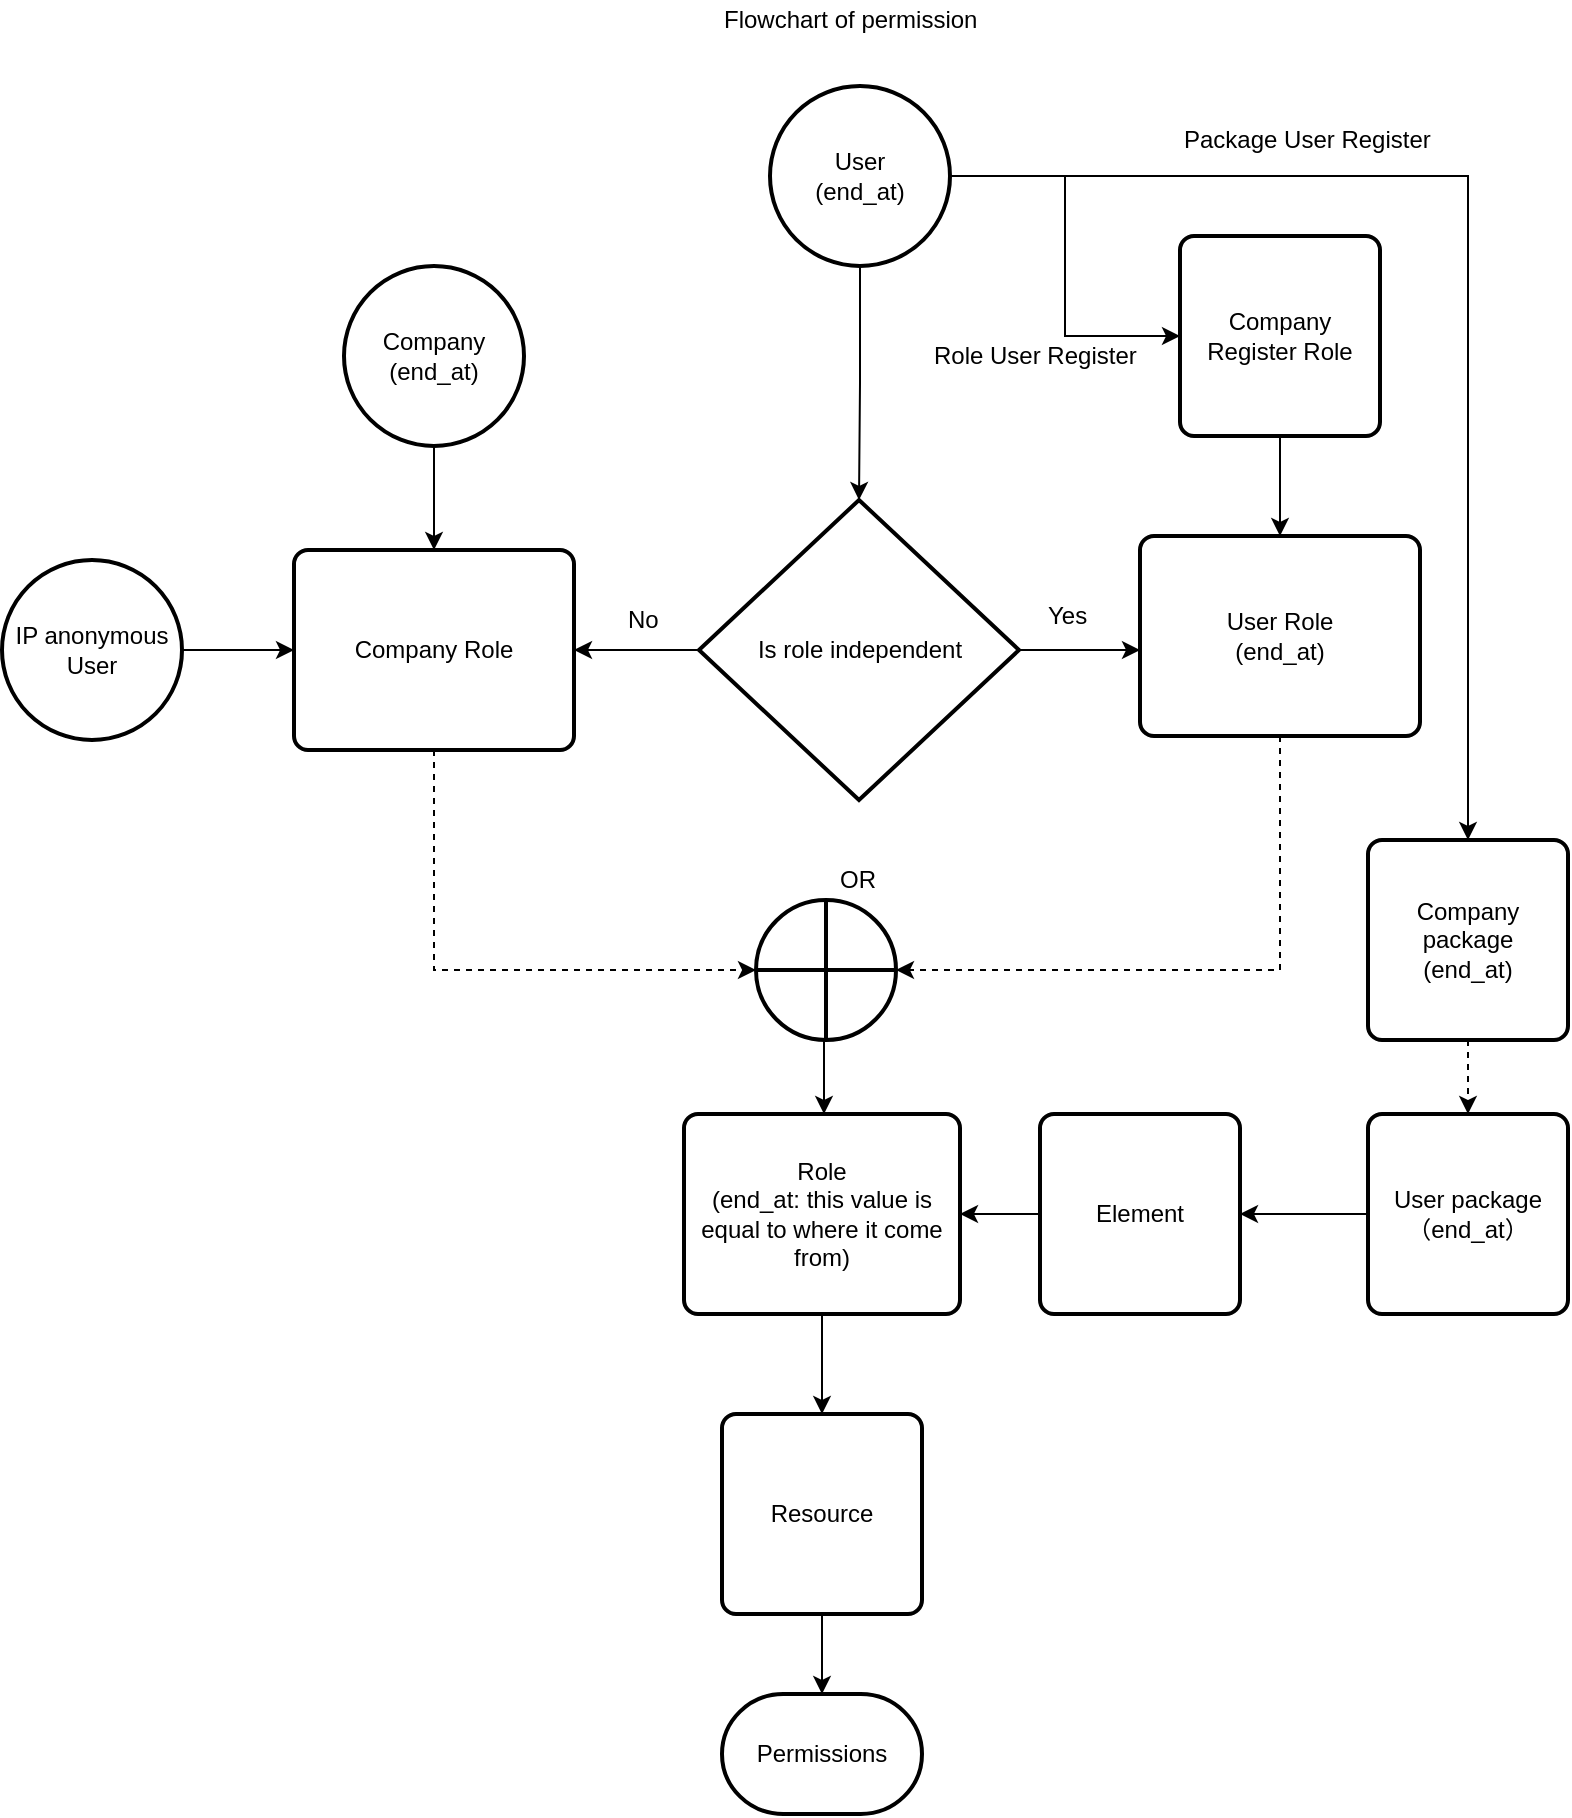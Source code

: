 <mxfile version="12.0.0" type="github" pages="1"><diagram id="sHqYaLJ1Si4lAyJDcccG" name="Page-1"><mxGraphModel dx="1422" dy="741" grid="1" gridSize="10" guides="1" tooltips="1" connect="1" arrows="1" fold="1" page="1" pageScale="1" pageWidth="850" pageHeight="1100" math="0" shadow="0"><root><mxCell id="0"/><mxCell id="1" parent="0"/><mxCell id="TKro2RXfBos_AtGeljSU-17" style="edgeStyle=orthogonalEdgeStyle;rounded=0;orthogonalLoop=1;jettySize=auto;html=1;exitX=0.5;exitY=1;exitDx=0;exitDy=0;exitPerimeter=0;" parent="1" source="TKro2RXfBos_AtGeljSU-1" target="TKro2RXfBos_AtGeljSU-5" edge="1"><mxGeometry relative="1" as="geometry"/></mxCell><mxCell id="TKro2RXfBos_AtGeljSU-44" style="edgeStyle=orthogonalEdgeStyle;rounded=0;orthogonalLoop=1;jettySize=auto;html=1;exitX=1;exitY=0.5;exitDx=0;exitDy=0;exitPerimeter=0;" parent="1" source="TKro2RXfBos_AtGeljSU-1" target="TKro2RXfBos_AtGeljSU-43" edge="1"><mxGeometry relative="1" as="geometry"/></mxCell><mxCell id="TKro2RXfBos_AtGeljSU-47" style="edgeStyle=orthogonalEdgeStyle;rounded=0;orthogonalLoop=1;jettySize=auto;html=1;exitX=1;exitY=0.5;exitDx=0;exitDy=0;exitPerimeter=0;" parent="1" source="TKro2RXfBos_AtGeljSU-1" target="TKro2RXfBos_AtGeljSU-38" edge="1"><mxGeometry relative="1" as="geometry"/></mxCell><mxCell id="TKro2RXfBos_AtGeljSU-1" value="User&lt;br&gt;(end_at)" style="strokeWidth=2;html=1;shape=mxgraph.flowchart.start_2;whiteSpace=wrap;" parent="1" vertex="1"><mxGeometry x="423" y="83" width="90" height="90" as="geometry"/></mxCell><mxCell id="TKro2RXfBos_AtGeljSU-2" value="Permissions" style="strokeWidth=2;html=1;shape=mxgraph.flowchart.terminator;whiteSpace=wrap;" parent="1" vertex="1"><mxGeometry x="399" y="887" width="100" height="60" as="geometry"/></mxCell><mxCell id="TKro2RXfBos_AtGeljSU-18" style="edgeStyle=orthogonalEdgeStyle;rounded=0;orthogonalLoop=1;jettySize=auto;html=1;exitX=1;exitY=0.5;exitDx=0;exitDy=0;exitPerimeter=0;entryX=0;entryY=0.57;entryDx=0;entryDy=0;entryPerimeter=0;" parent="1" source="TKro2RXfBos_AtGeljSU-5" target="TKro2RXfBos_AtGeljSU-14" edge="1"><mxGeometry relative="1" as="geometry"/></mxCell><mxCell id="TKro2RXfBos_AtGeljSU-21" style="edgeStyle=orthogonalEdgeStyle;rounded=0;orthogonalLoop=1;jettySize=auto;html=1;exitX=0;exitY=0.5;exitDx=0;exitDy=0;exitPerimeter=0;entryX=1;entryY=0.5;entryDx=0;entryDy=0;" parent="1" source="TKro2RXfBos_AtGeljSU-5" target="TKro2RXfBos_AtGeljSU-13" edge="1"><mxGeometry relative="1" as="geometry"/></mxCell><mxCell id="TKro2RXfBos_AtGeljSU-5" value="Is role independent" style="strokeWidth=2;html=1;shape=mxgraph.flowchart.decision;whiteSpace=wrap;" parent="1" vertex="1"><mxGeometry x="387.5" y="290" width="160" height="150" as="geometry"/></mxCell><mxCell id="TKro2RXfBos_AtGeljSU-20" style="edgeStyle=orthogonalEdgeStyle;rounded=0;orthogonalLoop=1;jettySize=auto;html=1;exitX=0.5;exitY=1;exitDx=0;exitDy=0;exitPerimeter=0;entryX=0.5;entryY=0;entryDx=0;entryDy=0;" parent="1" source="TKro2RXfBos_AtGeljSU-9" target="TKro2RXfBos_AtGeljSU-13" edge="1"><mxGeometry relative="1" as="geometry"/></mxCell><mxCell id="TKro2RXfBos_AtGeljSU-9" value="Company&lt;br&gt;(end_at)" style="strokeWidth=2;html=1;shape=mxgraph.flowchart.start_2;whiteSpace=wrap;" parent="1" vertex="1"><mxGeometry x="210" y="173" width="90" height="90" as="geometry"/></mxCell><mxCell id="TKro2RXfBos_AtGeljSU-35" style="edgeStyle=orthogonalEdgeStyle;rounded=0;orthogonalLoop=1;jettySize=auto;html=1;exitX=0.5;exitY=1;exitDx=0;exitDy=0;entryX=0;entryY=0.5;entryDx=0;entryDy=0;entryPerimeter=0;dashed=1;" parent="1" source="TKro2RXfBos_AtGeljSU-13" target="TKro2RXfBos_AtGeljSU-33" edge="1"><mxGeometry relative="1" as="geometry"/></mxCell><mxCell id="TKro2RXfBos_AtGeljSU-13" value="Company Role" style="rounded=1;whiteSpace=wrap;html=1;absoluteArcSize=1;arcSize=14;strokeWidth=2;" parent="1" vertex="1"><mxGeometry x="185" y="315" width="140" height="100" as="geometry"/></mxCell><mxCell id="TKro2RXfBos_AtGeljSU-34" style="edgeStyle=orthogonalEdgeStyle;rounded=0;orthogonalLoop=1;jettySize=auto;html=1;exitX=0.5;exitY=1;exitDx=0;exitDy=0;entryX=1;entryY=0.5;entryDx=0;entryDy=0;entryPerimeter=0;dashed=1;" parent="1" source="TKro2RXfBos_AtGeljSU-14" target="TKro2RXfBos_AtGeljSU-33" edge="1"><mxGeometry relative="1" as="geometry"/></mxCell><mxCell id="TKro2RXfBos_AtGeljSU-14" value="User Role&lt;br&gt;(end_at)" style="rounded=1;whiteSpace=wrap;html=1;absoluteArcSize=1;arcSize=14;strokeWidth=2;" parent="1" vertex="1"><mxGeometry x="608" y="308" width="140" height="100" as="geometry"/></mxCell><mxCell id="TKro2RXfBos_AtGeljSU-19" value="Yes" style="text;html=1;resizable=0;points=[];autosize=1;align=left;verticalAlign=top;spacingTop=-4;" parent="1" vertex="1"><mxGeometry x="560" y="338" width="40" height="20" as="geometry"/></mxCell><mxCell id="TKro2RXfBos_AtGeljSU-22" value="No" style="text;html=1;resizable=0;points=[];autosize=1;align=left;verticalAlign=top;spacingTop=-4;" parent="1" vertex="1"><mxGeometry x="350" y="340" width="30" height="20" as="geometry"/></mxCell><mxCell id="TKro2RXfBos_AtGeljSU-28" style="edgeStyle=orthogonalEdgeStyle;rounded=0;orthogonalLoop=1;jettySize=auto;html=1;exitX=0;exitY=0.5;exitDx=0;exitDy=0;" parent="1" source="TKro2RXfBos_AtGeljSU-23" target="TKro2RXfBos_AtGeljSU-26" edge="1"><mxGeometry relative="1" as="geometry"/></mxCell><mxCell id="TKro2RXfBos_AtGeljSU-23" value="User package&lt;br&gt;（end_at）" style="rounded=1;whiteSpace=wrap;html=1;absoluteArcSize=1;arcSize=14;strokeWidth=2;" parent="1" vertex="1"><mxGeometry x="722" y="597" width="100" height="100" as="geometry"/></mxCell><mxCell id="TKro2RXfBos_AtGeljSU-30" style="edgeStyle=orthogonalEdgeStyle;rounded=0;orthogonalLoop=1;jettySize=auto;html=1;exitX=0.5;exitY=1;exitDx=0;exitDy=0;entryX=0.5;entryY=0;entryDx=0;entryDy=0;" parent="1" source="TKro2RXfBos_AtGeljSU-24" target="TKro2RXfBos_AtGeljSU-25" edge="1"><mxGeometry relative="1" as="geometry"/></mxCell><mxCell id="TKro2RXfBos_AtGeljSU-24" value="Role&lt;br&gt;(end_at: this value is equal to where it come from)" style="rounded=1;whiteSpace=wrap;html=1;absoluteArcSize=1;arcSize=14;strokeWidth=2;" parent="1" vertex="1"><mxGeometry x="380" y="597" width="138" height="100" as="geometry"/></mxCell><mxCell id="TKro2RXfBos_AtGeljSU-31" style="edgeStyle=orthogonalEdgeStyle;rounded=0;orthogonalLoop=1;jettySize=auto;html=1;exitX=0.5;exitY=1;exitDx=0;exitDy=0;entryX=0.5;entryY=0;entryDx=0;entryDy=0;entryPerimeter=0;" parent="1" source="TKro2RXfBos_AtGeljSU-25" target="TKro2RXfBos_AtGeljSU-2" edge="1"><mxGeometry relative="1" as="geometry"/></mxCell><mxCell id="TKro2RXfBos_AtGeljSU-25" value="Resource" style="rounded=1;whiteSpace=wrap;html=1;absoluteArcSize=1;arcSize=14;strokeWidth=2;" parent="1" vertex="1"><mxGeometry x="399" y="747" width="100" height="100" as="geometry"/></mxCell><mxCell id="TKro2RXfBos_AtGeljSU-29" style="edgeStyle=orthogonalEdgeStyle;rounded=0;orthogonalLoop=1;jettySize=auto;html=1;exitX=0;exitY=0.5;exitDx=0;exitDy=0;" parent="1" source="TKro2RXfBos_AtGeljSU-26" target="TKro2RXfBos_AtGeljSU-24" edge="1"><mxGeometry relative="1" as="geometry"/></mxCell><mxCell id="TKro2RXfBos_AtGeljSU-26" value="Element" style="rounded=1;whiteSpace=wrap;html=1;absoluteArcSize=1;arcSize=14;strokeWidth=2;" parent="1" vertex="1"><mxGeometry x="558" y="597" width="100" height="100" as="geometry"/></mxCell><mxCell id="TKro2RXfBos_AtGeljSU-36" style="edgeStyle=orthogonalEdgeStyle;rounded=0;orthogonalLoop=1;jettySize=auto;html=1;exitX=0.5;exitY=1;exitDx=0;exitDy=0;exitPerimeter=0;entryX=0.5;entryY=0;entryDx=0;entryDy=0;" parent="1" edge="1"><mxGeometry relative="1" as="geometry"><mxPoint x="452" y="560" as="sourcePoint"/><mxPoint x="450" y="597" as="targetPoint"/></mxGeometry></mxCell><mxCell id="TKro2RXfBos_AtGeljSU-33" value="" style="verticalLabelPosition=bottom;verticalAlign=top;html=1;strokeWidth=2;shape=mxgraph.flowchart.summing_function;" parent="1" vertex="1"><mxGeometry x="416" y="490" width="70" height="70" as="geometry"/></mxCell><mxCell id="TKro2RXfBos_AtGeljSU-37" value="OR" style="text;html=1;resizable=0;points=[];autosize=1;align=left;verticalAlign=top;spacingTop=-4;" parent="1" vertex="1"><mxGeometry x="456" y="470" width="30" height="20" as="geometry"/></mxCell><mxCell id="TKro2RXfBos_AtGeljSU-39" style="edgeStyle=orthogonalEdgeStyle;rounded=0;orthogonalLoop=1;jettySize=auto;html=1;exitX=0.5;exitY=1;exitDx=0;exitDy=0;entryX=0.5;entryY=0;entryDx=0;entryDy=0;dashed=1;" parent="1" source="TKro2RXfBos_AtGeljSU-38" target="TKro2RXfBos_AtGeljSU-23" edge="1"><mxGeometry relative="1" as="geometry"/></mxCell><mxCell id="TKro2RXfBos_AtGeljSU-38" value="Company package&lt;br&gt;(end_at)" style="rounded=1;whiteSpace=wrap;html=1;absoluteArcSize=1;arcSize=14;strokeWidth=2;" parent="1" vertex="1"><mxGeometry x="722" y="460" width="100" height="100" as="geometry"/></mxCell><mxCell id="TKro2RXfBos_AtGeljSU-40" value="Flowchart of permission" style="text;html=1;resizable=0;points=[];autosize=1;align=left;verticalAlign=top;spacingTop=-4;" parent="1" vertex="1"><mxGeometry x="398" y="40" width="140" height="20" as="geometry"/></mxCell><mxCell id="TKro2RXfBos_AtGeljSU-42" style="edgeStyle=orthogonalEdgeStyle;rounded=0;orthogonalLoop=1;jettySize=auto;html=1;exitX=1;exitY=0.5;exitDx=0;exitDy=0;exitPerimeter=0;entryX=0;entryY=0.5;entryDx=0;entryDy=0;" parent="1" source="TKro2RXfBos_AtGeljSU-41" target="TKro2RXfBos_AtGeljSU-13" edge="1"><mxGeometry relative="1" as="geometry"/></mxCell><mxCell id="TKro2RXfBos_AtGeljSU-41" value="IP anonymous User&lt;br&gt;" style="strokeWidth=2;html=1;shape=mxgraph.flowchart.start_2;whiteSpace=wrap;" parent="1" vertex="1"><mxGeometry x="39" y="320" width="90" height="90" as="geometry"/></mxCell><mxCell id="TKro2RXfBos_AtGeljSU-45" style="edgeStyle=orthogonalEdgeStyle;rounded=0;orthogonalLoop=1;jettySize=auto;html=1;exitX=0.5;exitY=1;exitDx=0;exitDy=0;" parent="1" source="TKro2RXfBos_AtGeljSU-43" target="TKro2RXfBos_AtGeljSU-14" edge="1"><mxGeometry relative="1" as="geometry"/></mxCell><mxCell id="TKro2RXfBos_AtGeljSU-43" value="Company Register Role" style="rounded=1;whiteSpace=wrap;html=1;absoluteArcSize=1;arcSize=14;strokeWidth=2;" parent="1" vertex="1"><mxGeometry x="628" y="158" width="100" height="100" as="geometry"/></mxCell><mxCell id="TKro2RXfBos_AtGeljSU-46" value="Role User Register" style="text;html=1;resizable=0;points=[];autosize=1;align=left;verticalAlign=top;spacingTop=-4;" parent="1" vertex="1"><mxGeometry x="503" y="208" width="120" height="20" as="geometry"/></mxCell><mxCell id="TKro2RXfBos_AtGeljSU-48" value="Package User Register" style="text;html=1;resizable=0;points=[];autosize=1;align=left;verticalAlign=top;spacingTop=-4;" parent="1" vertex="1"><mxGeometry x="628" y="100" width="140" height="20" as="geometry"/></mxCell></root></mxGraphModel></diagram></mxfile>